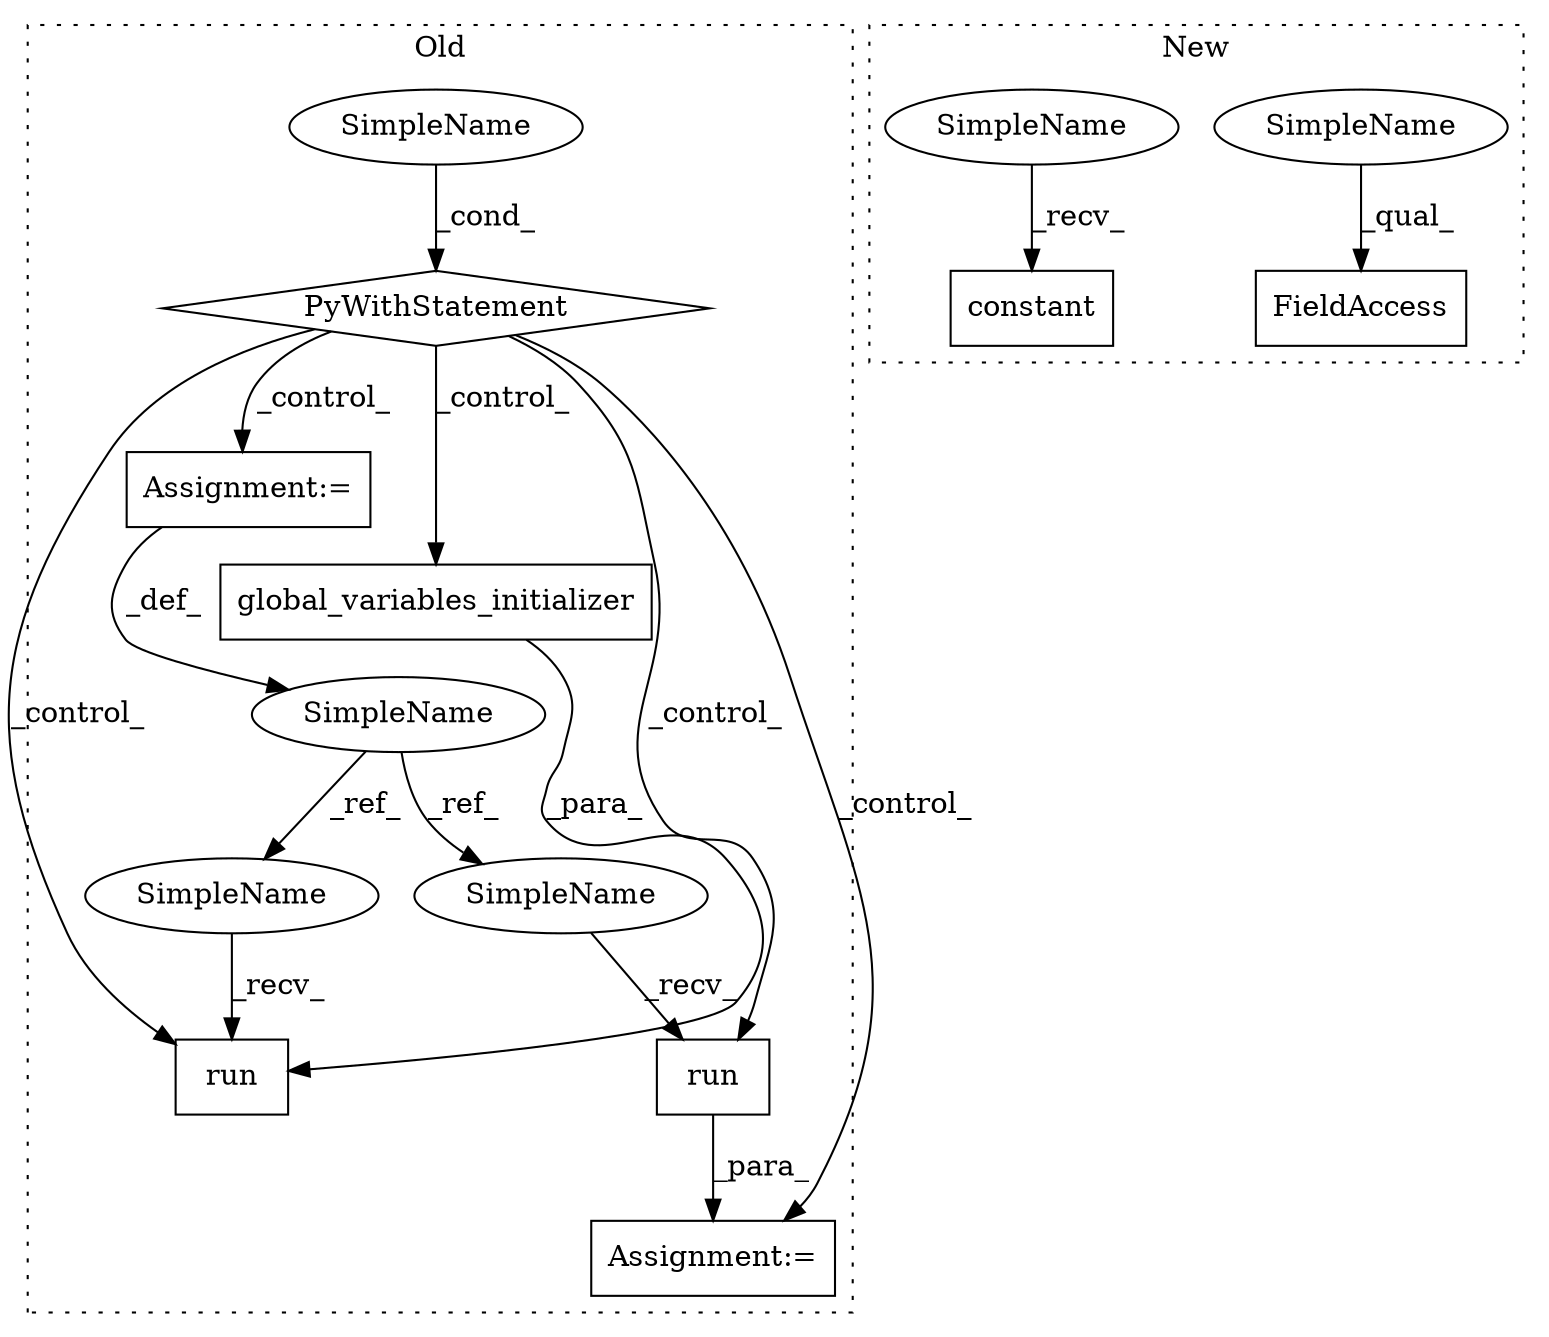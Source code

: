 digraph G {
subgraph cluster0 {
1 [label="global_variables_initializer" a="32" s="2319" l="30" shape="box"];
3 [label="SimpleName" a="42" s="" l="" shape="ellipse"];
4 [label="PyWithStatement" a="104" s="1463,1496" l="10,2" shape="diamond"];
5 [label="run" a="32" s="2294,2349" l="4,1" shape="box"];
6 [label="Assignment:=" a="7" s="1562" l="4" shape="box"];
7 [label="Assignment:=" a="7" s="2535" l="1" shape="box"];
8 [label="run" a="32" s="2541,2562" l="4,1" shape="box"];
9 [label="SimpleName" a="42" s="1562" l="4" shape="ellipse"];
13 [label="SimpleName" a="42" s="2536" l="4" shape="ellipse"];
14 [label="SimpleName" a="42" s="2289" l="4" shape="ellipse"];
label = "Old";
style="dotted";
}
subgraph cluster1 {
2 [label="constant" a="32" s="2054,2067" l="9,1" shape="box"];
10 [label="FieldAccess" a="22" s="2297" l="17" shape="box"];
11 [label="SimpleName" a="42" s="2297" l="10" shape="ellipse"];
12 [label="SimpleName" a="42" s="2043" l="10" shape="ellipse"];
label = "New";
style="dotted";
}
1 -> 5 [label="_para_"];
3 -> 4 [label="_cond_"];
4 -> 8 [label="_control_"];
4 -> 1 [label="_control_"];
4 -> 5 [label="_control_"];
4 -> 6 [label="_control_"];
4 -> 7 [label="_control_"];
6 -> 9 [label="_def_"];
8 -> 7 [label="_para_"];
9 -> 14 [label="_ref_"];
9 -> 13 [label="_ref_"];
11 -> 10 [label="_qual_"];
12 -> 2 [label="_recv_"];
13 -> 8 [label="_recv_"];
14 -> 5 [label="_recv_"];
}